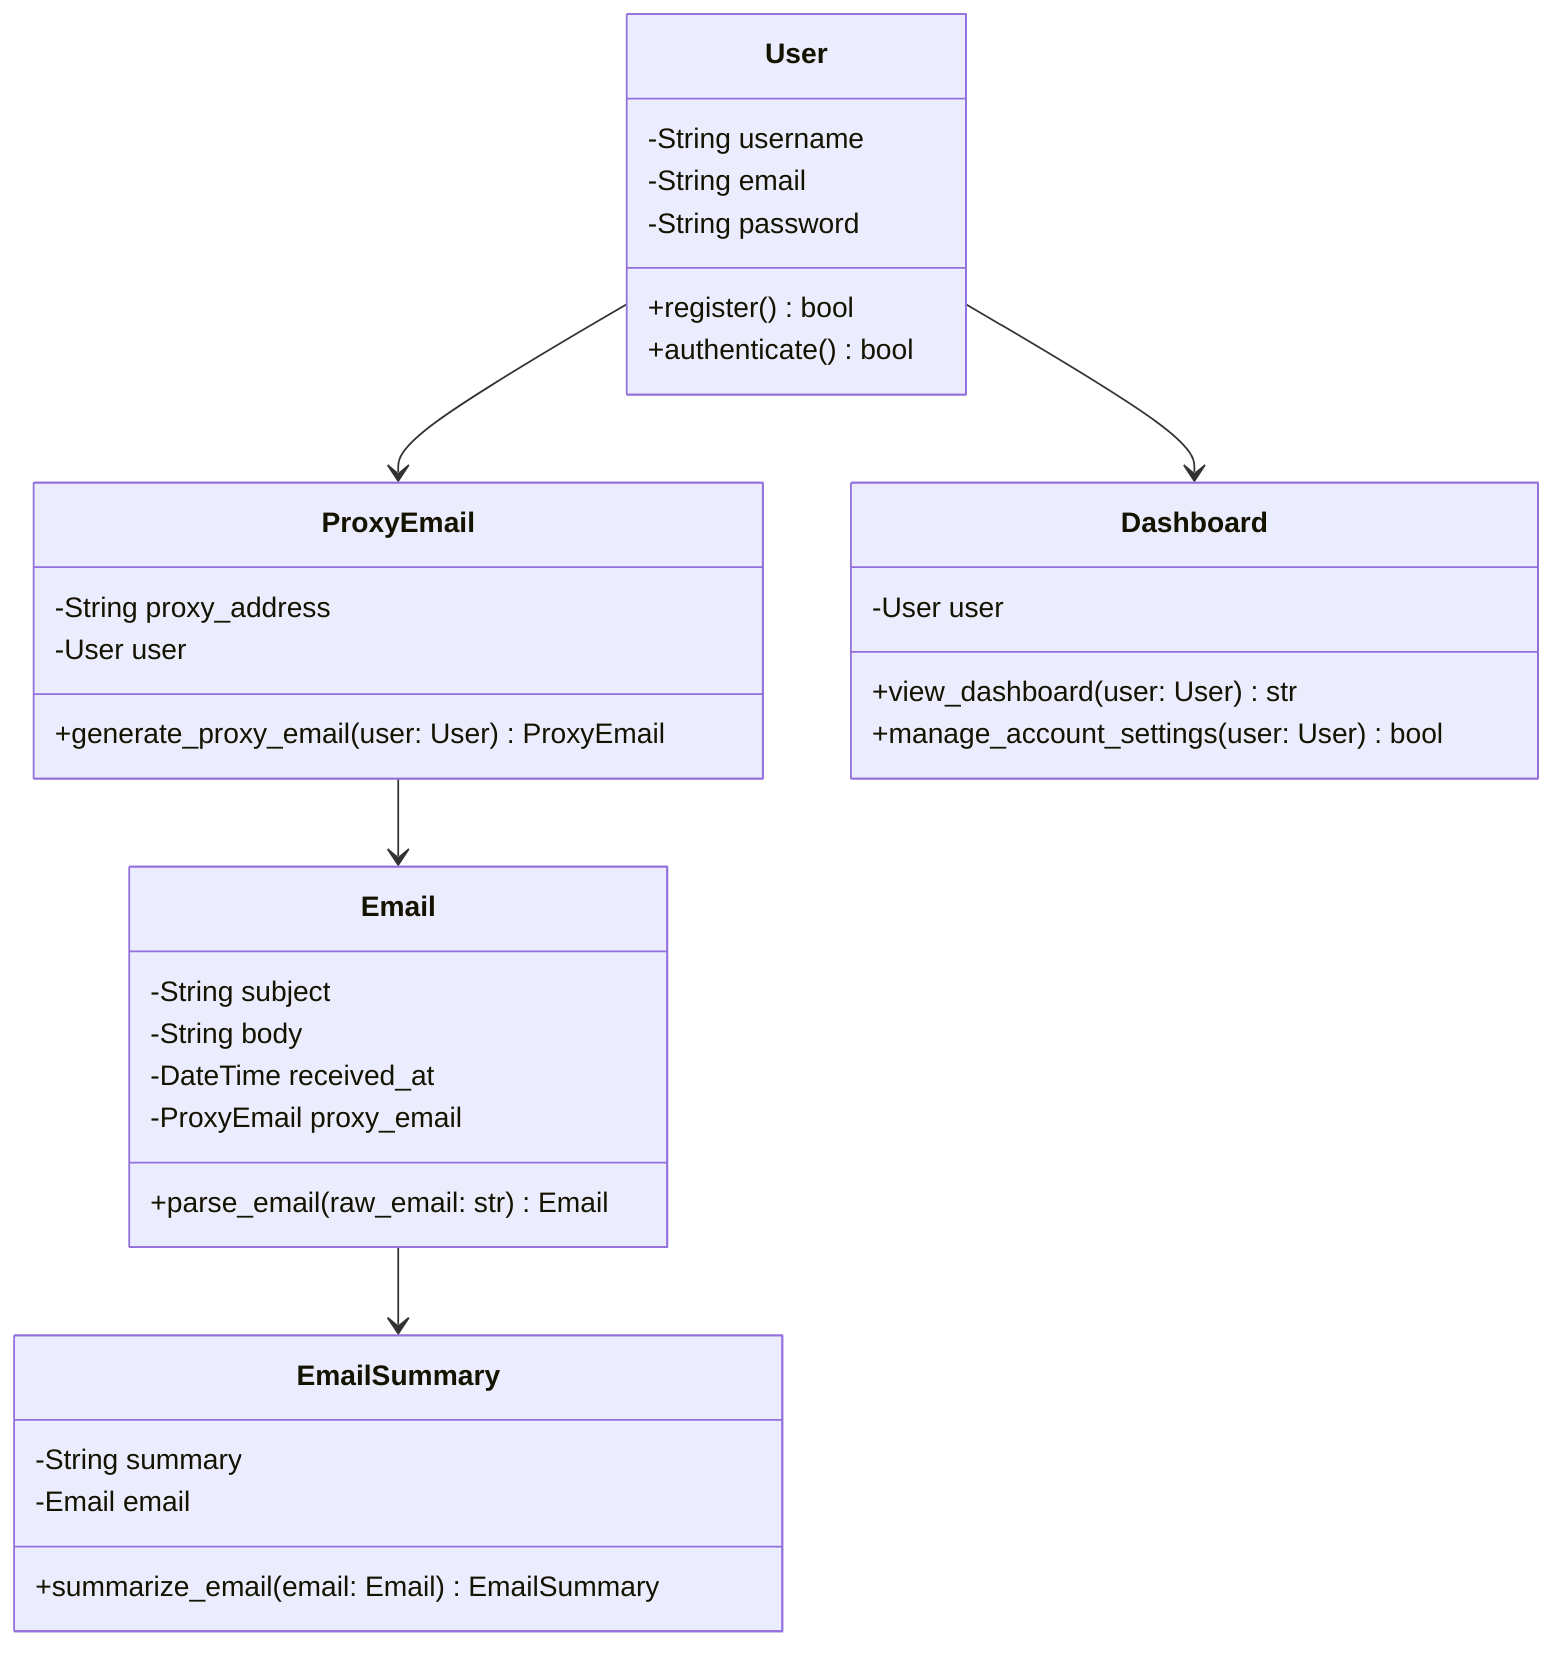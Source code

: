 classDiagram
    class User {
        -String username
        -String email
        -String password
        +register() bool
        +authenticate() bool
    }
    class ProxyEmail {
        -String proxy_address
        -User user
        +generate_proxy_email(user: User) ProxyEmail
    }
    class Email {
        -String subject
        -String body
        -DateTime received_at
        -ProxyEmail proxy_email
        +parse_email(raw_email: str) Email
    }
    class EmailSummary {
        -String summary
        -Email email
        +summarize_email(email: Email) EmailSummary
    }
    class Dashboard {
        -User user
        +view_dashboard(user: User) str
        +manage_account_settings(user: User) bool
    }
    User --> ProxyEmail
    ProxyEmail --> Email
    Email --> EmailSummary
    User --> Dashboard